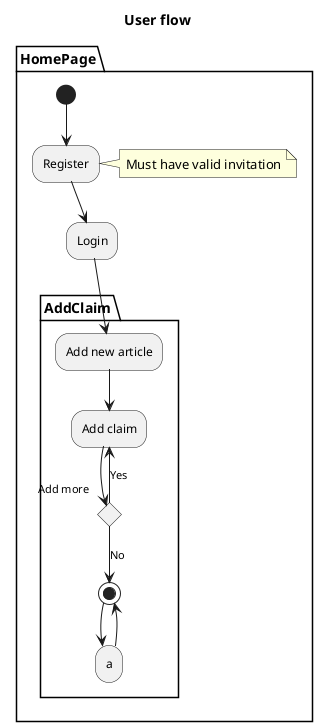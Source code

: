 @startuml
title User flow


partition HomePage {
  (*) --> "Register" 
  note right: Must have valid invitation
  --> "Login"
 
  partition AddClaim {
    --> "Add new article"
    --> "Add claim" as addClaim
    if "Add more" then 
      -->[Yes] addClaim
    else
      -->[No] (*)
    endif
    --> "a"
  }
}



--> (*)

@enduml
